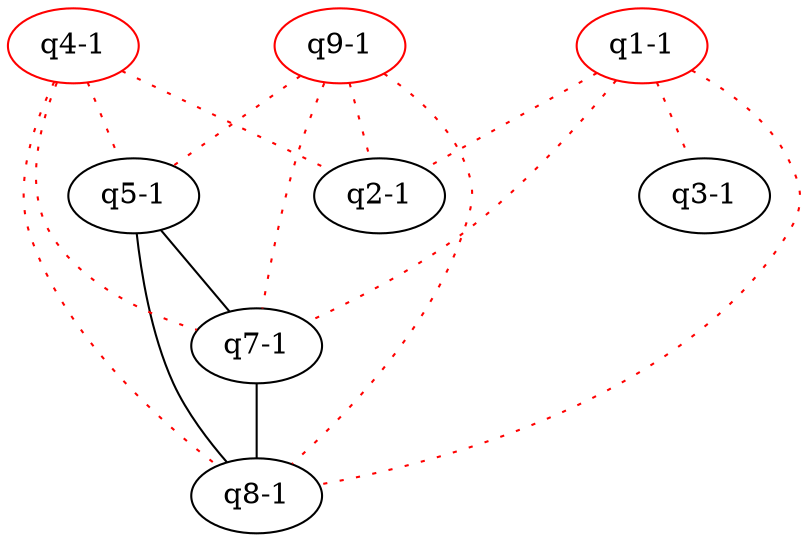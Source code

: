 graph keygraph {
graph [size="10,10"]
"q8-1" [color="black"]
"q7-1" [color="black"]
"q5-1" [color="black"]
"q4-1" [color="red"]
"q1-1" [color="red"]
"q9-1" [color="red"]
"q5-1"--"q7-1"
"q5-1"--"q8-1"
"q7-1"--"q8-1"
"q4-1"--"q2-1" [color="red", style="dotted"]
"q4-1"--"q5-1" [color="red", style="dotted"]
"q4-1"--"q8-1" [color="red", style="dotted"]
"q4-1"--"q7-1" [color="red", style="dotted"]
"q9-1"--"q2-1" [color="red", style="dotted"]
"q9-1"--"q5-1" [color="red", style="dotted"]
"q1-1"--"q8-1" [color="red", style="dotted"]
"q1-1"--"q7-1" [color="red", style="dotted"]
"q9-1"--"q8-1" [color="red", style="dotted"]
"q9-1"--"q7-1" [color="red", style="dotted"]
"q1-1"--"q3-1" [color="red", style="dotted"]
"q1-1"--"q2-1" [color="red", style="dotted"]
}